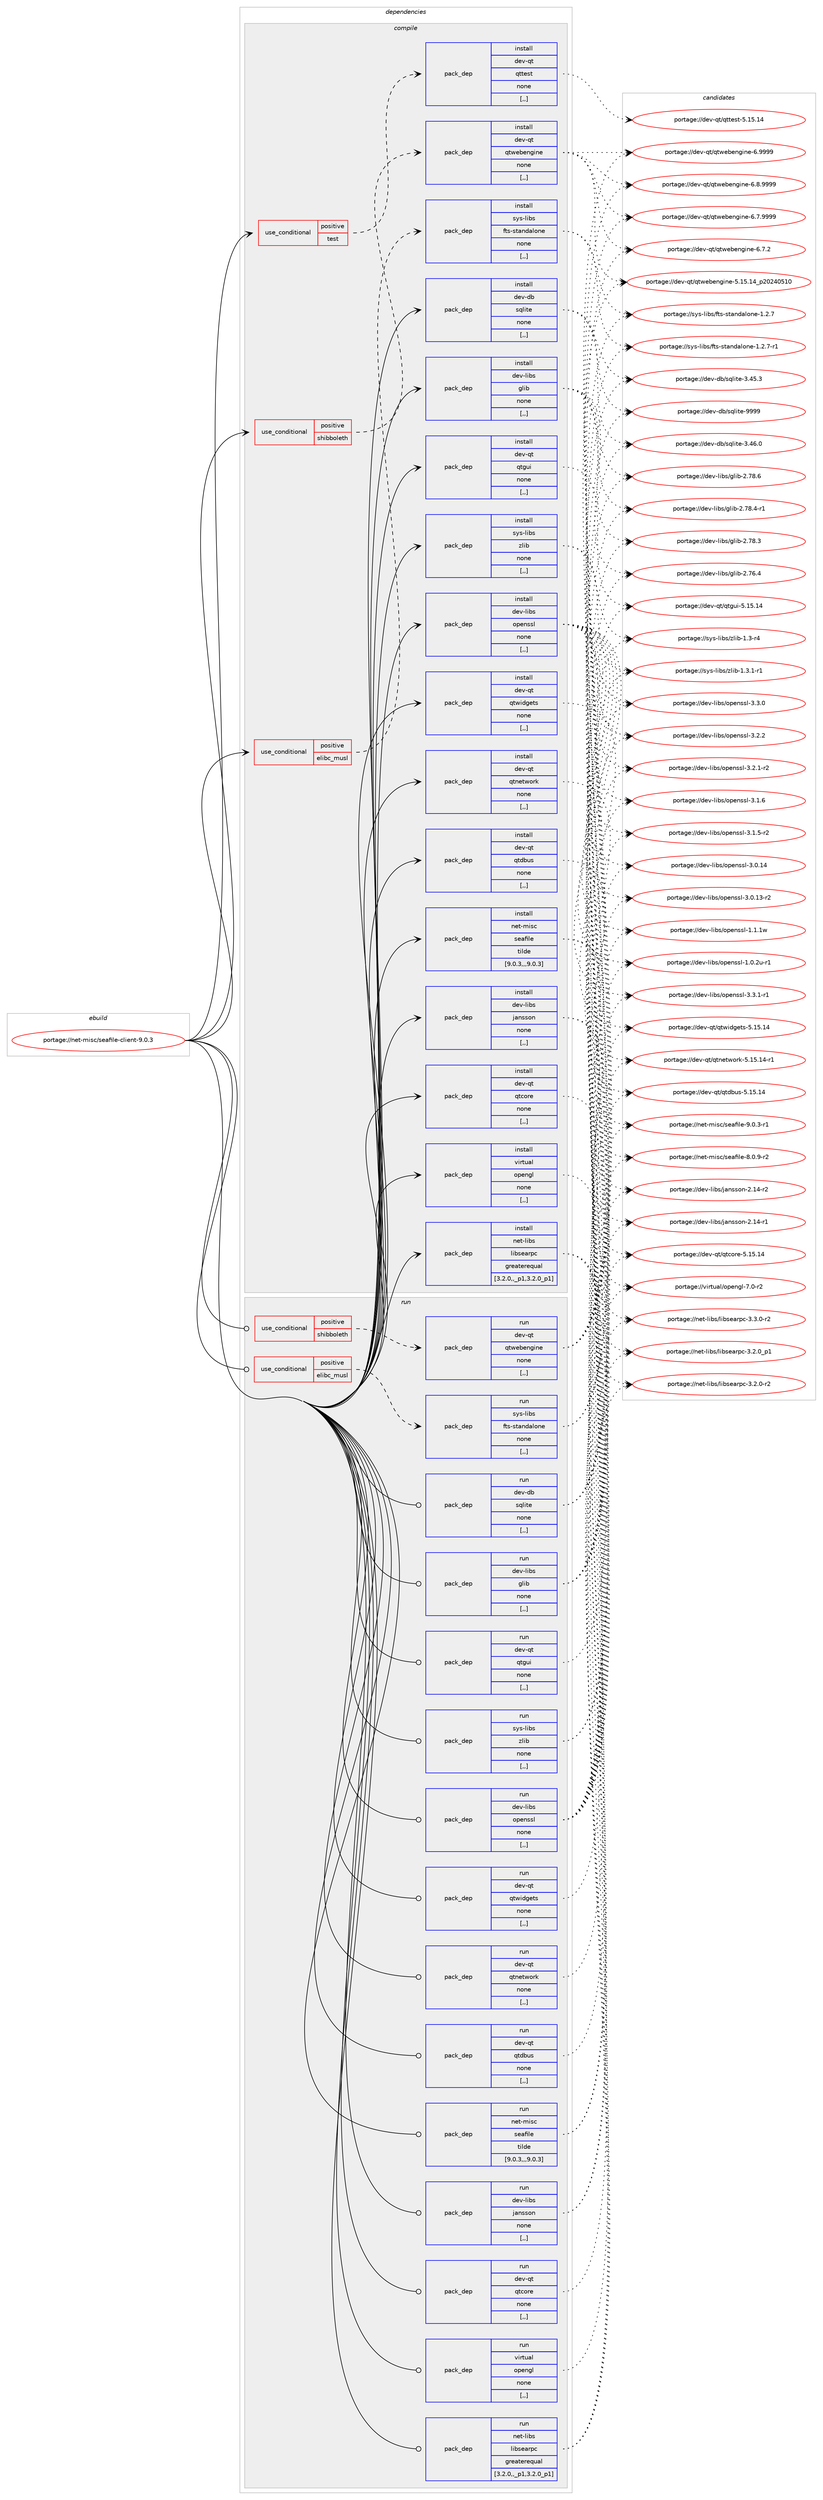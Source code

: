 digraph prolog {

# *************
# Graph options
# *************

newrank=true;
concentrate=true;
compound=true;
graph [rankdir=LR,fontname=Helvetica,fontsize=10,ranksep=1.5];#, ranksep=2.5, nodesep=0.2];
edge  [arrowhead=vee];
node  [fontname=Helvetica,fontsize=10];

# **********
# The ebuild
# **********

subgraph cluster_leftcol {
color=gray;
label=<<i>ebuild</i>>;
id [label="portage://net-misc/seafile-client-9.0.3", color=red, width=4, href="../net-misc/seafile-client-9.0.3.svg"];
}

# ****************
# The dependencies
# ****************

subgraph cluster_midcol {
color=gray;
label=<<i>dependencies</i>>;
subgraph cluster_compile {
fillcolor="#eeeeee";
style=filled;
label=<<i>compile</i>>;
subgraph cond98957 {
dependency375318 [label=<<TABLE BORDER="0" CELLBORDER="1" CELLSPACING="0" CELLPADDING="4"><TR><TD ROWSPAN="3" CELLPADDING="10">use_conditional</TD></TR><TR><TD>positive</TD></TR><TR><TD>elibc_musl</TD></TR></TABLE>>, shape=none, color=red];
subgraph pack273666 {
dependency375319 [label=<<TABLE BORDER="0" CELLBORDER="1" CELLSPACING="0" CELLPADDING="4" WIDTH="220"><TR><TD ROWSPAN="6" CELLPADDING="30">pack_dep</TD></TR><TR><TD WIDTH="110">install</TD></TR><TR><TD>sys-libs</TD></TR><TR><TD>fts-standalone</TD></TR><TR><TD>none</TD></TR><TR><TD>[,,]</TD></TR></TABLE>>, shape=none, color=blue];
}
dependency375318:e -> dependency375319:w [weight=20,style="dashed",arrowhead="vee"];
}
id:e -> dependency375318:w [weight=20,style="solid",arrowhead="vee"];
subgraph cond98958 {
dependency375320 [label=<<TABLE BORDER="0" CELLBORDER="1" CELLSPACING="0" CELLPADDING="4"><TR><TD ROWSPAN="3" CELLPADDING="10">use_conditional</TD></TR><TR><TD>positive</TD></TR><TR><TD>shibboleth</TD></TR></TABLE>>, shape=none, color=red];
subgraph pack273667 {
dependency375321 [label=<<TABLE BORDER="0" CELLBORDER="1" CELLSPACING="0" CELLPADDING="4" WIDTH="220"><TR><TD ROWSPAN="6" CELLPADDING="30">pack_dep</TD></TR><TR><TD WIDTH="110">install</TD></TR><TR><TD>dev-qt</TD></TR><TR><TD>qtwebengine</TD></TR><TR><TD>none</TD></TR><TR><TD>[,,]</TD></TR></TABLE>>, shape=none, color=blue];
}
dependency375320:e -> dependency375321:w [weight=20,style="dashed",arrowhead="vee"];
}
id:e -> dependency375320:w [weight=20,style="solid",arrowhead="vee"];
subgraph cond98959 {
dependency375322 [label=<<TABLE BORDER="0" CELLBORDER="1" CELLSPACING="0" CELLPADDING="4"><TR><TD ROWSPAN="3" CELLPADDING="10">use_conditional</TD></TR><TR><TD>positive</TD></TR><TR><TD>test</TD></TR></TABLE>>, shape=none, color=red];
subgraph pack273668 {
dependency375323 [label=<<TABLE BORDER="0" CELLBORDER="1" CELLSPACING="0" CELLPADDING="4" WIDTH="220"><TR><TD ROWSPAN="6" CELLPADDING="30">pack_dep</TD></TR><TR><TD WIDTH="110">install</TD></TR><TR><TD>dev-qt</TD></TR><TR><TD>qttest</TD></TR><TR><TD>none</TD></TR><TR><TD>[,,]</TD></TR></TABLE>>, shape=none, color=blue];
}
dependency375322:e -> dependency375323:w [weight=20,style="dashed",arrowhead="vee"];
}
id:e -> dependency375322:w [weight=20,style="solid",arrowhead="vee"];
subgraph pack273669 {
dependency375324 [label=<<TABLE BORDER="0" CELLBORDER="1" CELLSPACING="0" CELLPADDING="4" WIDTH="220"><TR><TD ROWSPAN="6" CELLPADDING="30">pack_dep</TD></TR><TR><TD WIDTH="110">install</TD></TR><TR><TD>dev-db</TD></TR><TR><TD>sqlite</TD></TR><TR><TD>none</TD></TR><TR><TD>[,,]</TD></TR></TABLE>>, shape=none, color=blue];
}
id:e -> dependency375324:w [weight=20,style="solid",arrowhead="vee"];
subgraph pack273670 {
dependency375325 [label=<<TABLE BORDER="0" CELLBORDER="1" CELLSPACING="0" CELLPADDING="4" WIDTH="220"><TR><TD ROWSPAN="6" CELLPADDING="30">pack_dep</TD></TR><TR><TD WIDTH="110">install</TD></TR><TR><TD>dev-libs</TD></TR><TR><TD>glib</TD></TR><TR><TD>none</TD></TR><TR><TD>[,,]</TD></TR></TABLE>>, shape=none, color=blue];
}
id:e -> dependency375325:w [weight=20,style="solid",arrowhead="vee"];
subgraph pack273671 {
dependency375326 [label=<<TABLE BORDER="0" CELLBORDER="1" CELLSPACING="0" CELLPADDING="4" WIDTH="220"><TR><TD ROWSPAN="6" CELLPADDING="30">pack_dep</TD></TR><TR><TD WIDTH="110">install</TD></TR><TR><TD>dev-libs</TD></TR><TR><TD>jansson</TD></TR><TR><TD>none</TD></TR><TR><TD>[,,]</TD></TR></TABLE>>, shape=none, color=blue];
}
id:e -> dependency375326:w [weight=20,style="solid",arrowhead="vee"];
subgraph pack273672 {
dependency375327 [label=<<TABLE BORDER="0" CELLBORDER="1" CELLSPACING="0" CELLPADDING="4" WIDTH="220"><TR><TD ROWSPAN="6" CELLPADDING="30">pack_dep</TD></TR><TR><TD WIDTH="110">install</TD></TR><TR><TD>dev-libs</TD></TR><TR><TD>openssl</TD></TR><TR><TD>none</TD></TR><TR><TD>[,,]</TD></TR></TABLE>>, shape=none, color=blue];
}
id:e -> dependency375327:w [weight=20,style="solid",arrowhead="vee"];
subgraph pack273673 {
dependency375328 [label=<<TABLE BORDER="0" CELLBORDER="1" CELLSPACING="0" CELLPADDING="4" WIDTH="220"><TR><TD ROWSPAN="6" CELLPADDING="30">pack_dep</TD></TR><TR><TD WIDTH="110">install</TD></TR><TR><TD>dev-qt</TD></TR><TR><TD>qtcore</TD></TR><TR><TD>none</TD></TR><TR><TD>[,,]</TD></TR></TABLE>>, shape=none, color=blue];
}
id:e -> dependency375328:w [weight=20,style="solid",arrowhead="vee"];
subgraph pack273674 {
dependency375329 [label=<<TABLE BORDER="0" CELLBORDER="1" CELLSPACING="0" CELLPADDING="4" WIDTH="220"><TR><TD ROWSPAN="6" CELLPADDING="30">pack_dep</TD></TR><TR><TD WIDTH="110">install</TD></TR><TR><TD>dev-qt</TD></TR><TR><TD>qtdbus</TD></TR><TR><TD>none</TD></TR><TR><TD>[,,]</TD></TR></TABLE>>, shape=none, color=blue];
}
id:e -> dependency375329:w [weight=20,style="solid",arrowhead="vee"];
subgraph pack273675 {
dependency375330 [label=<<TABLE BORDER="0" CELLBORDER="1" CELLSPACING="0" CELLPADDING="4" WIDTH="220"><TR><TD ROWSPAN="6" CELLPADDING="30">pack_dep</TD></TR><TR><TD WIDTH="110">install</TD></TR><TR><TD>dev-qt</TD></TR><TR><TD>qtgui</TD></TR><TR><TD>none</TD></TR><TR><TD>[,,]</TD></TR></TABLE>>, shape=none, color=blue];
}
id:e -> dependency375330:w [weight=20,style="solid",arrowhead="vee"];
subgraph pack273676 {
dependency375331 [label=<<TABLE BORDER="0" CELLBORDER="1" CELLSPACING="0" CELLPADDING="4" WIDTH="220"><TR><TD ROWSPAN="6" CELLPADDING="30">pack_dep</TD></TR><TR><TD WIDTH="110">install</TD></TR><TR><TD>dev-qt</TD></TR><TR><TD>qtnetwork</TD></TR><TR><TD>none</TD></TR><TR><TD>[,,]</TD></TR></TABLE>>, shape=none, color=blue];
}
id:e -> dependency375331:w [weight=20,style="solid",arrowhead="vee"];
subgraph pack273677 {
dependency375332 [label=<<TABLE BORDER="0" CELLBORDER="1" CELLSPACING="0" CELLPADDING="4" WIDTH="220"><TR><TD ROWSPAN="6" CELLPADDING="30">pack_dep</TD></TR><TR><TD WIDTH="110">install</TD></TR><TR><TD>dev-qt</TD></TR><TR><TD>qtwidgets</TD></TR><TR><TD>none</TD></TR><TR><TD>[,,]</TD></TR></TABLE>>, shape=none, color=blue];
}
id:e -> dependency375332:w [weight=20,style="solid",arrowhead="vee"];
subgraph pack273678 {
dependency375333 [label=<<TABLE BORDER="0" CELLBORDER="1" CELLSPACING="0" CELLPADDING="4" WIDTH="220"><TR><TD ROWSPAN="6" CELLPADDING="30">pack_dep</TD></TR><TR><TD WIDTH="110">install</TD></TR><TR><TD>net-libs</TD></TR><TR><TD>libsearpc</TD></TR><TR><TD>greaterequal</TD></TR><TR><TD>[3.2.0,,_p1,3.2.0_p1]</TD></TR></TABLE>>, shape=none, color=blue];
}
id:e -> dependency375333:w [weight=20,style="solid",arrowhead="vee"];
subgraph pack273679 {
dependency375334 [label=<<TABLE BORDER="0" CELLBORDER="1" CELLSPACING="0" CELLPADDING="4" WIDTH="220"><TR><TD ROWSPAN="6" CELLPADDING="30">pack_dep</TD></TR><TR><TD WIDTH="110">install</TD></TR><TR><TD>net-misc</TD></TR><TR><TD>seafile</TD></TR><TR><TD>tilde</TD></TR><TR><TD>[9.0.3,,,9.0.3]</TD></TR></TABLE>>, shape=none, color=blue];
}
id:e -> dependency375334:w [weight=20,style="solid",arrowhead="vee"];
subgraph pack273680 {
dependency375335 [label=<<TABLE BORDER="0" CELLBORDER="1" CELLSPACING="0" CELLPADDING="4" WIDTH="220"><TR><TD ROWSPAN="6" CELLPADDING="30">pack_dep</TD></TR><TR><TD WIDTH="110">install</TD></TR><TR><TD>sys-libs</TD></TR><TR><TD>zlib</TD></TR><TR><TD>none</TD></TR><TR><TD>[,,]</TD></TR></TABLE>>, shape=none, color=blue];
}
id:e -> dependency375335:w [weight=20,style="solid",arrowhead="vee"];
subgraph pack273681 {
dependency375336 [label=<<TABLE BORDER="0" CELLBORDER="1" CELLSPACING="0" CELLPADDING="4" WIDTH="220"><TR><TD ROWSPAN="6" CELLPADDING="30">pack_dep</TD></TR><TR><TD WIDTH="110">install</TD></TR><TR><TD>virtual</TD></TR><TR><TD>opengl</TD></TR><TR><TD>none</TD></TR><TR><TD>[,,]</TD></TR></TABLE>>, shape=none, color=blue];
}
id:e -> dependency375336:w [weight=20,style="solid",arrowhead="vee"];
}
subgraph cluster_compileandrun {
fillcolor="#eeeeee";
style=filled;
label=<<i>compile and run</i>>;
}
subgraph cluster_run {
fillcolor="#eeeeee";
style=filled;
label=<<i>run</i>>;
subgraph cond98960 {
dependency375337 [label=<<TABLE BORDER="0" CELLBORDER="1" CELLSPACING="0" CELLPADDING="4"><TR><TD ROWSPAN="3" CELLPADDING="10">use_conditional</TD></TR><TR><TD>positive</TD></TR><TR><TD>elibc_musl</TD></TR></TABLE>>, shape=none, color=red];
subgraph pack273682 {
dependency375338 [label=<<TABLE BORDER="0" CELLBORDER="1" CELLSPACING="0" CELLPADDING="4" WIDTH="220"><TR><TD ROWSPAN="6" CELLPADDING="30">pack_dep</TD></TR><TR><TD WIDTH="110">run</TD></TR><TR><TD>sys-libs</TD></TR><TR><TD>fts-standalone</TD></TR><TR><TD>none</TD></TR><TR><TD>[,,]</TD></TR></TABLE>>, shape=none, color=blue];
}
dependency375337:e -> dependency375338:w [weight=20,style="dashed",arrowhead="vee"];
}
id:e -> dependency375337:w [weight=20,style="solid",arrowhead="odot"];
subgraph cond98961 {
dependency375339 [label=<<TABLE BORDER="0" CELLBORDER="1" CELLSPACING="0" CELLPADDING="4"><TR><TD ROWSPAN="3" CELLPADDING="10">use_conditional</TD></TR><TR><TD>positive</TD></TR><TR><TD>shibboleth</TD></TR></TABLE>>, shape=none, color=red];
subgraph pack273683 {
dependency375340 [label=<<TABLE BORDER="0" CELLBORDER="1" CELLSPACING="0" CELLPADDING="4" WIDTH="220"><TR><TD ROWSPAN="6" CELLPADDING="30">pack_dep</TD></TR><TR><TD WIDTH="110">run</TD></TR><TR><TD>dev-qt</TD></TR><TR><TD>qtwebengine</TD></TR><TR><TD>none</TD></TR><TR><TD>[,,]</TD></TR></TABLE>>, shape=none, color=blue];
}
dependency375339:e -> dependency375340:w [weight=20,style="dashed",arrowhead="vee"];
}
id:e -> dependency375339:w [weight=20,style="solid",arrowhead="odot"];
subgraph pack273684 {
dependency375341 [label=<<TABLE BORDER="0" CELLBORDER="1" CELLSPACING="0" CELLPADDING="4" WIDTH="220"><TR><TD ROWSPAN="6" CELLPADDING="30">pack_dep</TD></TR><TR><TD WIDTH="110">run</TD></TR><TR><TD>dev-db</TD></TR><TR><TD>sqlite</TD></TR><TR><TD>none</TD></TR><TR><TD>[,,]</TD></TR></TABLE>>, shape=none, color=blue];
}
id:e -> dependency375341:w [weight=20,style="solid",arrowhead="odot"];
subgraph pack273685 {
dependency375342 [label=<<TABLE BORDER="0" CELLBORDER="1" CELLSPACING="0" CELLPADDING="4" WIDTH="220"><TR><TD ROWSPAN="6" CELLPADDING="30">pack_dep</TD></TR><TR><TD WIDTH="110">run</TD></TR><TR><TD>dev-libs</TD></TR><TR><TD>glib</TD></TR><TR><TD>none</TD></TR><TR><TD>[,,]</TD></TR></TABLE>>, shape=none, color=blue];
}
id:e -> dependency375342:w [weight=20,style="solid",arrowhead="odot"];
subgraph pack273686 {
dependency375343 [label=<<TABLE BORDER="0" CELLBORDER="1" CELLSPACING="0" CELLPADDING="4" WIDTH="220"><TR><TD ROWSPAN="6" CELLPADDING="30">pack_dep</TD></TR><TR><TD WIDTH="110">run</TD></TR><TR><TD>dev-libs</TD></TR><TR><TD>jansson</TD></TR><TR><TD>none</TD></TR><TR><TD>[,,]</TD></TR></TABLE>>, shape=none, color=blue];
}
id:e -> dependency375343:w [weight=20,style="solid",arrowhead="odot"];
subgraph pack273687 {
dependency375344 [label=<<TABLE BORDER="0" CELLBORDER="1" CELLSPACING="0" CELLPADDING="4" WIDTH="220"><TR><TD ROWSPAN="6" CELLPADDING="30">pack_dep</TD></TR><TR><TD WIDTH="110">run</TD></TR><TR><TD>dev-libs</TD></TR><TR><TD>openssl</TD></TR><TR><TD>none</TD></TR><TR><TD>[,,]</TD></TR></TABLE>>, shape=none, color=blue];
}
id:e -> dependency375344:w [weight=20,style="solid",arrowhead="odot"];
subgraph pack273688 {
dependency375345 [label=<<TABLE BORDER="0" CELLBORDER="1" CELLSPACING="0" CELLPADDING="4" WIDTH="220"><TR><TD ROWSPAN="6" CELLPADDING="30">pack_dep</TD></TR><TR><TD WIDTH="110">run</TD></TR><TR><TD>dev-qt</TD></TR><TR><TD>qtcore</TD></TR><TR><TD>none</TD></TR><TR><TD>[,,]</TD></TR></TABLE>>, shape=none, color=blue];
}
id:e -> dependency375345:w [weight=20,style="solid",arrowhead="odot"];
subgraph pack273689 {
dependency375346 [label=<<TABLE BORDER="0" CELLBORDER="1" CELLSPACING="0" CELLPADDING="4" WIDTH="220"><TR><TD ROWSPAN="6" CELLPADDING="30">pack_dep</TD></TR><TR><TD WIDTH="110">run</TD></TR><TR><TD>dev-qt</TD></TR><TR><TD>qtdbus</TD></TR><TR><TD>none</TD></TR><TR><TD>[,,]</TD></TR></TABLE>>, shape=none, color=blue];
}
id:e -> dependency375346:w [weight=20,style="solid",arrowhead="odot"];
subgraph pack273690 {
dependency375347 [label=<<TABLE BORDER="0" CELLBORDER="1" CELLSPACING="0" CELLPADDING="4" WIDTH="220"><TR><TD ROWSPAN="6" CELLPADDING="30">pack_dep</TD></TR><TR><TD WIDTH="110">run</TD></TR><TR><TD>dev-qt</TD></TR><TR><TD>qtgui</TD></TR><TR><TD>none</TD></TR><TR><TD>[,,]</TD></TR></TABLE>>, shape=none, color=blue];
}
id:e -> dependency375347:w [weight=20,style="solid",arrowhead="odot"];
subgraph pack273691 {
dependency375348 [label=<<TABLE BORDER="0" CELLBORDER="1" CELLSPACING="0" CELLPADDING="4" WIDTH="220"><TR><TD ROWSPAN="6" CELLPADDING="30">pack_dep</TD></TR><TR><TD WIDTH="110">run</TD></TR><TR><TD>dev-qt</TD></TR><TR><TD>qtnetwork</TD></TR><TR><TD>none</TD></TR><TR><TD>[,,]</TD></TR></TABLE>>, shape=none, color=blue];
}
id:e -> dependency375348:w [weight=20,style="solid",arrowhead="odot"];
subgraph pack273692 {
dependency375349 [label=<<TABLE BORDER="0" CELLBORDER="1" CELLSPACING="0" CELLPADDING="4" WIDTH="220"><TR><TD ROWSPAN="6" CELLPADDING="30">pack_dep</TD></TR><TR><TD WIDTH="110">run</TD></TR><TR><TD>dev-qt</TD></TR><TR><TD>qtwidgets</TD></TR><TR><TD>none</TD></TR><TR><TD>[,,]</TD></TR></TABLE>>, shape=none, color=blue];
}
id:e -> dependency375349:w [weight=20,style="solid",arrowhead="odot"];
subgraph pack273693 {
dependency375350 [label=<<TABLE BORDER="0" CELLBORDER="1" CELLSPACING="0" CELLPADDING="4" WIDTH="220"><TR><TD ROWSPAN="6" CELLPADDING="30">pack_dep</TD></TR><TR><TD WIDTH="110">run</TD></TR><TR><TD>net-libs</TD></TR><TR><TD>libsearpc</TD></TR><TR><TD>greaterequal</TD></TR><TR><TD>[3.2.0,,_p1,3.2.0_p1]</TD></TR></TABLE>>, shape=none, color=blue];
}
id:e -> dependency375350:w [weight=20,style="solid",arrowhead="odot"];
subgraph pack273694 {
dependency375351 [label=<<TABLE BORDER="0" CELLBORDER="1" CELLSPACING="0" CELLPADDING="4" WIDTH="220"><TR><TD ROWSPAN="6" CELLPADDING="30">pack_dep</TD></TR><TR><TD WIDTH="110">run</TD></TR><TR><TD>net-misc</TD></TR><TR><TD>seafile</TD></TR><TR><TD>tilde</TD></TR><TR><TD>[9.0.3,,,9.0.3]</TD></TR></TABLE>>, shape=none, color=blue];
}
id:e -> dependency375351:w [weight=20,style="solid",arrowhead="odot"];
subgraph pack273695 {
dependency375352 [label=<<TABLE BORDER="0" CELLBORDER="1" CELLSPACING="0" CELLPADDING="4" WIDTH="220"><TR><TD ROWSPAN="6" CELLPADDING="30">pack_dep</TD></TR><TR><TD WIDTH="110">run</TD></TR><TR><TD>sys-libs</TD></TR><TR><TD>zlib</TD></TR><TR><TD>none</TD></TR><TR><TD>[,,]</TD></TR></TABLE>>, shape=none, color=blue];
}
id:e -> dependency375352:w [weight=20,style="solid",arrowhead="odot"];
subgraph pack273696 {
dependency375353 [label=<<TABLE BORDER="0" CELLBORDER="1" CELLSPACING="0" CELLPADDING="4" WIDTH="220"><TR><TD ROWSPAN="6" CELLPADDING="30">pack_dep</TD></TR><TR><TD WIDTH="110">run</TD></TR><TR><TD>virtual</TD></TR><TR><TD>opengl</TD></TR><TR><TD>none</TD></TR><TR><TD>[,,]</TD></TR></TABLE>>, shape=none, color=blue];
}
id:e -> dependency375353:w [weight=20,style="solid",arrowhead="odot"];
}
}

# **************
# The candidates
# **************

subgraph cluster_choices {
rank=same;
color=gray;
label=<<i>candidates</i>>;

subgraph choice273666 {
color=black;
nodesep=1;
choice1151211154510810598115471021161154511511697110100971081111101014549465046554511449 [label="portage://sys-libs/fts-standalone-1.2.7-r1", color=red, width=4,href="../sys-libs/fts-standalone-1.2.7-r1.svg"];
choice115121115451081059811547102116115451151169711010097108111110101454946504655 [label="portage://sys-libs/fts-standalone-1.2.7", color=red, width=4,href="../sys-libs/fts-standalone-1.2.7.svg"];
dependency375319:e -> choice1151211154510810598115471021161154511511697110100971081111101014549465046554511449:w [style=dotted,weight="100"];
dependency375319:e -> choice115121115451081059811547102116115451151169711010097108111110101454946504655:w [style=dotted,weight="100"];
}
subgraph choice273667 {
color=black;
nodesep=1;
choice10010111845113116471131161191019810111010310511010145544657575757 [label="portage://dev-qt/qtwebengine-6.9999", color=red, width=4,href="../dev-qt/qtwebengine-6.9999.svg"];
choice100101118451131164711311611910198101110103105110101455446564657575757 [label="portage://dev-qt/qtwebengine-6.8.9999", color=red, width=4,href="../dev-qt/qtwebengine-6.8.9999.svg"];
choice100101118451131164711311611910198101110103105110101455446554657575757 [label="portage://dev-qt/qtwebengine-6.7.9999", color=red, width=4,href="../dev-qt/qtwebengine-6.7.9999.svg"];
choice100101118451131164711311611910198101110103105110101455446554650 [label="portage://dev-qt/qtwebengine-6.7.2", color=red, width=4,href="../dev-qt/qtwebengine-6.7.2.svg"];
choice1001011184511311647113116119101981011101031051101014553464953464952951125048505248534948 [label="portage://dev-qt/qtwebengine-5.15.14_p20240510", color=red, width=4,href="../dev-qt/qtwebengine-5.15.14_p20240510.svg"];
dependency375321:e -> choice10010111845113116471131161191019810111010310511010145544657575757:w [style=dotted,weight="100"];
dependency375321:e -> choice100101118451131164711311611910198101110103105110101455446564657575757:w [style=dotted,weight="100"];
dependency375321:e -> choice100101118451131164711311611910198101110103105110101455446554657575757:w [style=dotted,weight="100"];
dependency375321:e -> choice100101118451131164711311611910198101110103105110101455446554650:w [style=dotted,weight="100"];
dependency375321:e -> choice1001011184511311647113116119101981011101031051101014553464953464952951125048505248534948:w [style=dotted,weight="100"];
}
subgraph choice273668 {
color=black;
nodesep=1;
choice10010111845113116471131161161011151164553464953464952 [label="portage://dev-qt/qttest-5.15.14", color=red, width=4,href="../dev-qt/qttest-5.15.14.svg"];
dependency375323:e -> choice10010111845113116471131161161011151164553464953464952:w [style=dotted,weight="100"];
}
subgraph choice273669 {
color=black;
nodesep=1;
choice1001011184510098471151131081051161014557575757 [label="portage://dev-db/sqlite-9999", color=red, width=4,href="../dev-db/sqlite-9999.svg"];
choice10010111845100984711511310810511610145514652544648 [label="portage://dev-db/sqlite-3.46.0", color=red, width=4,href="../dev-db/sqlite-3.46.0.svg"];
choice10010111845100984711511310810511610145514652534651 [label="portage://dev-db/sqlite-3.45.3", color=red, width=4,href="../dev-db/sqlite-3.45.3.svg"];
dependency375324:e -> choice1001011184510098471151131081051161014557575757:w [style=dotted,weight="100"];
dependency375324:e -> choice10010111845100984711511310810511610145514652544648:w [style=dotted,weight="100"];
dependency375324:e -> choice10010111845100984711511310810511610145514652534651:w [style=dotted,weight="100"];
}
subgraph choice273670 {
color=black;
nodesep=1;
choice1001011184510810598115471031081059845504655564654 [label="portage://dev-libs/glib-2.78.6", color=red, width=4,href="../dev-libs/glib-2.78.6.svg"];
choice10010111845108105981154710310810598455046555646524511449 [label="portage://dev-libs/glib-2.78.4-r1", color=red, width=4,href="../dev-libs/glib-2.78.4-r1.svg"];
choice1001011184510810598115471031081059845504655564651 [label="portage://dev-libs/glib-2.78.3", color=red, width=4,href="../dev-libs/glib-2.78.3.svg"];
choice1001011184510810598115471031081059845504655544652 [label="portage://dev-libs/glib-2.76.4", color=red, width=4,href="../dev-libs/glib-2.76.4.svg"];
dependency375325:e -> choice1001011184510810598115471031081059845504655564654:w [style=dotted,weight="100"];
dependency375325:e -> choice10010111845108105981154710310810598455046555646524511449:w [style=dotted,weight="100"];
dependency375325:e -> choice1001011184510810598115471031081059845504655564651:w [style=dotted,weight="100"];
dependency375325:e -> choice1001011184510810598115471031081059845504655544652:w [style=dotted,weight="100"];
}
subgraph choice273671 {
color=black;
nodesep=1;
choice1001011184510810598115471069711011511511111045504649524511450 [label="portage://dev-libs/jansson-2.14-r2", color=red, width=4,href="../dev-libs/jansson-2.14-r2.svg"];
choice1001011184510810598115471069711011511511111045504649524511449 [label="portage://dev-libs/jansson-2.14-r1", color=red, width=4,href="../dev-libs/jansson-2.14-r1.svg"];
dependency375326:e -> choice1001011184510810598115471069711011511511111045504649524511450:w [style=dotted,weight="100"];
dependency375326:e -> choice1001011184510810598115471069711011511511111045504649524511449:w [style=dotted,weight="100"];
}
subgraph choice273672 {
color=black;
nodesep=1;
choice1001011184510810598115471111121011101151151084551465146494511449 [label="portage://dev-libs/openssl-3.3.1-r1", color=red, width=4,href="../dev-libs/openssl-3.3.1-r1.svg"];
choice100101118451081059811547111112101110115115108455146514648 [label="portage://dev-libs/openssl-3.3.0", color=red, width=4,href="../dev-libs/openssl-3.3.0.svg"];
choice100101118451081059811547111112101110115115108455146504650 [label="portage://dev-libs/openssl-3.2.2", color=red, width=4,href="../dev-libs/openssl-3.2.2.svg"];
choice1001011184510810598115471111121011101151151084551465046494511450 [label="portage://dev-libs/openssl-3.2.1-r2", color=red, width=4,href="../dev-libs/openssl-3.2.1-r2.svg"];
choice100101118451081059811547111112101110115115108455146494654 [label="portage://dev-libs/openssl-3.1.6", color=red, width=4,href="../dev-libs/openssl-3.1.6.svg"];
choice1001011184510810598115471111121011101151151084551464946534511450 [label="portage://dev-libs/openssl-3.1.5-r2", color=red, width=4,href="../dev-libs/openssl-3.1.5-r2.svg"];
choice10010111845108105981154711111210111011511510845514648464952 [label="portage://dev-libs/openssl-3.0.14", color=red, width=4,href="../dev-libs/openssl-3.0.14.svg"];
choice100101118451081059811547111112101110115115108455146484649514511450 [label="portage://dev-libs/openssl-3.0.13-r2", color=red, width=4,href="../dev-libs/openssl-3.0.13-r2.svg"];
choice100101118451081059811547111112101110115115108454946494649119 [label="portage://dev-libs/openssl-1.1.1w", color=red, width=4,href="../dev-libs/openssl-1.1.1w.svg"];
choice1001011184510810598115471111121011101151151084549464846501174511449 [label="portage://dev-libs/openssl-1.0.2u-r1", color=red, width=4,href="../dev-libs/openssl-1.0.2u-r1.svg"];
dependency375327:e -> choice1001011184510810598115471111121011101151151084551465146494511449:w [style=dotted,weight="100"];
dependency375327:e -> choice100101118451081059811547111112101110115115108455146514648:w [style=dotted,weight="100"];
dependency375327:e -> choice100101118451081059811547111112101110115115108455146504650:w [style=dotted,weight="100"];
dependency375327:e -> choice1001011184510810598115471111121011101151151084551465046494511450:w [style=dotted,weight="100"];
dependency375327:e -> choice100101118451081059811547111112101110115115108455146494654:w [style=dotted,weight="100"];
dependency375327:e -> choice1001011184510810598115471111121011101151151084551464946534511450:w [style=dotted,weight="100"];
dependency375327:e -> choice10010111845108105981154711111210111011511510845514648464952:w [style=dotted,weight="100"];
dependency375327:e -> choice100101118451081059811547111112101110115115108455146484649514511450:w [style=dotted,weight="100"];
dependency375327:e -> choice100101118451081059811547111112101110115115108454946494649119:w [style=dotted,weight="100"];
dependency375327:e -> choice1001011184510810598115471111121011101151151084549464846501174511449:w [style=dotted,weight="100"];
}
subgraph choice273673 {
color=black;
nodesep=1;
choice1001011184511311647113116991111141014553464953464952 [label="portage://dev-qt/qtcore-5.15.14", color=red, width=4,href="../dev-qt/qtcore-5.15.14.svg"];
dependency375328:e -> choice1001011184511311647113116991111141014553464953464952:w [style=dotted,weight="100"];
}
subgraph choice273674 {
color=black;
nodesep=1;
choice1001011184511311647113116100981171154553464953464952 [label="portage://dev-qt/qtdbus-5.15.14", color=red, width=4,href="../dev-qt/qtdbus-5.15.14.svg"];
dependency375329:e -> choice1001011184511311647113116100981171154553464953464952:w [style=dotted,weight="100"];
}
subgraph choice273675 {
color=black;
nodesep=1;
choice10010111845113116471131161031171054553464953464952 [label="portage://dev-qt/qtgui-5.15.14", color=red, width=4,href="../dev-qt/qtgui-5.15.14.svg"];
dependency375330:e -> choice10010111845113116471131161031171054553464953464952:w [style=dotted,weight="100"];
}
subgraph choice273676 {
color=black;
nodesep=1;
choice100101118451131164711311611010111611911111410745534649534649524511449 [label="portage://dev-qt/qtnetwork-5.15.14-r1", color=red, width=4,href="../dev-qt/qtnetwork-5.15.14-r1.svg"];
dependency375331:e -> choice100101118451131164711311611010111611911111410745534649534649524511449:w [style=dotted,weight="100"];
}
subgraph choice273677 {
color=black;
nodesep=1;
choice10010111845113116471131161191051001031011161154553464953464952 [label="portage://dev-qt/qtwidgets-5.15.14", color=red, width=4,href="../dev-qt/qtwidgets-5.15.14.svg"];
dependency375332:e -> choice10010111845113116471131161191051001031011161154553464953464952:w [style=dotted,weight="100"];
}
subgraph choice273678 {
color=black;
nodesep=1;
choice1101011164510810598115471081059811510197114112994551465146484511450 [label="portage://net-libs/libsearpc-3.3.0-r2", color=red, width=4,href="../net-libs/libsearpc-3.3.0-r2.svg"];
choice1101011164510810598115471081059811510197114112994551465046489511249 [label="portage://net-libs/libsearpc-3.2.0_p1", color=red, width=4,href="../net-libs/libsearpc-3.2.0_p1.svg"];
choice1101011164510810598115471081059811510197114112994551465046484511450 [label="portage://net-libs/libsearpc-3.2.0-r2", color=red, width=4,href="../net-libs/libsearpc-3.2.0-r2.svg"];
dependency375333:e -> choice1101011164510810598115471081059811510197114112994551465146484511450:w [style=dotted,weight="100"];
dependency375333:e -> choice1101011164510810598115471081059811510197114112994551465046489511249:w [style=dotted,weight="100"];
dependency375333:e -> choice1101011164510810598115471081059811510197114112994551465046484511450:w [style=dotted,weight="100"];
}
subgraph choice273679 {
color=black;
nodesep=1;
choice110101116451091051159947115101971021051081014557464846514511449 [label="portage://net-misc/seafile-9.0.3-r1", color=red, width=4,href="../net-misc/seafile-9.0.3-r1.svg"];
choice110101116451091051159947115101971021051081014556464846574511450 [label="portage://net-misc/seafile-8.0.9-r2", color=red, width=4,href="../net-misc/seafile-8.0.9-r2.svg"];
dependency375334:e -> choice110101116451091051159947115101971021051081014557464846514511449:w [style=dotted,weight="100"];
dependency375334:e -> choice110101116451091051159947115101971021051081014556464846574511450:w [style=dotted,weight="100"];
}
subgraph choice273680 {
color=black;
nodesep=1;
choice115121115451081059811547122108105984549465146494511449 [label="portage://sys-libs/zlib-1.3.1-r1", color=red, width=4,href="../sys-libs/zlib-1.3.1-r1.svg"];
choice11512111545108105981154712210810598454946514511452 [label="portage://sys-libs/zlib-1.3-r4", color=red, width=4,href="../sys-libs/zlib-1.3-r4.svg"];
dependency375335:e -> choice115121115451081059811547122108105984549465146494511449:w [style=dotted,weight="100"];
dependency375335:e -> choice11512111545108105981154712210810598454946514511452:w [style=dotted,weight="100"];
}
subgraph choice273681 {
color=black;
nodesep=1;
choice1181051141161179710847111112101110103108455546484511450 [label="portage://virtual/opengl-7.0-r2", color=red, width=4,href="../virtual/opengl-7.0-r2.svg"];
dependency375336:e -> choice1181051141161179710847111112101110103108455546484511450:w [style=dotted,weight="100"];
}
subgraph choice273682 {
color=black;
nodesep=1;
choice1151211154510810598115471021161154511511697110100971081111101014549465046554511449 [label="portage://sys-libs/fts-standalone-1.2.7-r1", color=red, width=4,href="../sys-libs/fts-standalone-1.2.7-r1.svg"];
choice115121115451081059811547102116115451151169711010097108111110101454946504655 [label="portage://sys-libs/fts-standalone-1.2.7", color=red, width=4,href="../sys-libs/fts-standalone-1.2.7.svg"];
dependency375338:e -> choice1151211154510810598115471021161154511511697110100971081111101014549465046554511449:w [style=dotted,weight="100"];
dependency375338:e -> choice115121115451081059811547102116115451151169711010097108111110101454946504655:w [style=dotted,weight="100"];
}
subgraph choice273683 {
color=black;
nodesep=1;
choice10010111845113116471131161191019810111010310511010145544657575757 [label="portage://dev-qt/qtwebengine-6.9999", color=red, width=4,href="../dev-qt/qtwebengine-6.9999.svg"];
choice100101118451131164711311611910198101110103105110101455446564657575757 [label="portage://dev-qt/qtwebengine-6.8.9999", color=red, width=4,href="../dev-qt/qtwebengine-6.8.9999.svg"];
choice100101118451131164711311611910198101110103105110101455446554657575757 [label="portage://dev-qt/qtwebengine-6.7.9999", color=red, width=4,href="../dev-qt/qtwebengine-6.7.9999.svg"];
choice100101118451131164711311611910198101110103105110101455446554650 [label="portage://dev-qt/qtwebengine-6.7.2", color=red, width=4,href="../dev-qt/qtwebengine-6.7.2.svg"];
choice1001011184511311647113116119101981011101031051101014553464953464952951125048505248534948 [label="portage://dev-qt/qtwebengine-5.15.14_p20240510", color=red, width=4,href="../dev-qt/qtwebengine-5.15.14_p20240510.svg"];
dependency375340:e -> choice10010111845113116471131161191019810111010310511010145544657575757:w [style=dotted,weight="100"];
dependency375340:e -> choice100101118451131164711311611910198101110103105110101455446564657575757:w [style=dotted,weight="100"];
dependency375340:e -> choice100101118451131164711311611910198101110103105110101455446554657575757:w [style=dotted,weight="100"];
dependency375340:e -> choice100101118451131164711311611910198101110103105110101455446554650:w [style=dotted,weight="100"];
dependency375340:e -> choice1001011184511311647113116119101981011101031051101014553464953464952951125048505248534948:w [style=dotted,weight="100"];
}
subgraph choice273684 {
color=black;
nodesep=1;
choice1001011184510098471151131081051161014557575757 [label="portage://dev-db/sqlite-9999", color=red, width=4,href="../dev-db/sqlite-9999.svg"];
choice10010111845100984711511310810511610145514652544648 [label="portage://dev-db/sqlite-3.46.0", color=red, width=4,href="../dev-db/sqlite-3.46.0.svg"];
choice10010111845100984711511310810511610145514652534651 [label="portage://dev-db/sqlite-3.45.3", color=red, width=4,href="../dev-db/sqlite-3.45.3.svg"];
dependency375341:e -> choice1001011184510098471151131081051161014557575757:w [style=dotted,weight="100"];
dependency375341:e -> choice10010111845100984711511310810511610145514652544648:w [style=dotted,weight="100"];
dependency375341:e -> choice10010111845100984711511310810511610145514652534651:w [style=dotted,weight="100"];
}
subgraph choice273685 {
color=black;
nodesep=1;
choice1001011184510810598115471031081059845504655564654 [label="portage://dev-libs/glib-2.78.6", color=red, width=4,href="../dev-libs/glib-2.78.6.svg"];
choice10010111845108105981154710310810598455046555646524511449 [label="portage://dev-libs/glib-2.78.4-r1", color=red, width=4,href="../dev-libs/glib-2.78.4-r1.svg"];
choice1001011184510810598115471031081059845504655564651 [label="portage://dev-libs/glib-2.78.3", color=red, width=4,href="../dev-libs/glib-2.78.3.svg"];
choice1001011184510810598115471031081059845504655544652 [label="portage://dev-libs/glib-2.76.4", color=red, width=4,href="../dev-libs/glib-2.76.4.svg"];
dependency375342:e -> choice1001011184510810598115471031081059845504655564654:w [style=dotted,weight="100"];
dependency375342:e -> choice10010111845108105981154710310810598455046555646524511449:w [style=dotted,weight="100"];
dependency375342:e -> choice1001011184510810598115471031081059845504655564651:w [style=dotted,weight="100"];
dependency375342:e -> choice1001011184510810598115471031081059845504655544652:w [style=dotted,weight="100"];
}
subgraph choice273686 {
color=black;
nodesep=1;
choice1001011184510810598115471069711011511511111045504649524511450 [label="portage://dev-libs/jansson-2.14-r2", color=red, width=4,href="../dev-libs/jansson-2.14-r2.svg"];
choice1001011184510810598115471069711011511511111045504649524511449 [label="portage://dev-libs/jansson-2.14-r1", color=red, width=4,href="../dev-libs/jansson-2.14-r1.svg"];
dependency375343:e -> choice1001011184510810598115471069711011511511111045504649524511450:w [style=dotted,weight="100"];
dependency375343:e -> choice1001011184510810598115471069711011511511111045504649524511449:w [style=dotted,weight="100"];
}
subgraph choice273687 {
color=black;
nodesep=1;
choice1001011184510810598115471111121011101151151084551465146494511449 [label="portage://dev-libs/openssl-3.3.1-r1", color=red, width=4,href="../dev-libs/openssl-3.3.1-r1.svg"];
choice100101118451081059811547111112101110115115108455146514648 [label="portage://dev-libs/openssl-3.3.0", color=red, width=4,href="../dev-libs/openssl-3.3.0.svg"];
choice100101118451081059811547111112101110115115108455146504650 [label="portage://dev-libs/openssl-3.2.2", color=red, width=4,href="../dev-libs/openssl-3.2.2.svg"];
choice1001011184510810598115471111121011101151151084551465046494511450 [label="portage://dev-libs/openssl-3.2.1-r2", color=red, width=4,href="../dev-libs/openssl-3.2.1-r2.svg"];
choice100101118451081059811547111112101110115115108455146494654 [label="portage://dev-libs/openssl-3.1.6", color=red, width=4,href="../dev-libs/openssl-3.1.6.svg"];
choice1001011184510810598115471111121011101151151084551464946534511450 [label="portage://dev-libs/openssl-3.1.5-r2", color=red, width=4,href="../dev-libs/openssl-3.1.5-r2.svg"];
choice10010111845108105981154711111210111011511510845514648464952 [label="portage://dev-libs/openssl-3.0.14", color=red, width=4,href="../dev-libs/openssl-3.0.14.svg"];
choice100101118451081059811547111112101110115115108455146484649514511450 [label="portage://dev-libs/openssl-3.0.13-r2", color=red, width=4,href="../dev-libs/openssl-3.0.13-r2.svg"];
choice100101118451081059811547111112101110115115108454946494649119 [label="portage://dev-libs/openssl-1.1.1w", color=red, width=4,href="../dev-libs/openssl-1.1.1w.svg"];
choice1001011184510810598115471111121011101151151084549464846501174511449 [label="portage://dev-libs/openssl-1.0.2u-r1", color=red, width=4,href="../dev-libs/openssl-1.0.2u-r1.svg"];
dependency375344:e -> choice1001011184510810598115471111121011101151151084551465146494511449:w [style=dotted,weight="100"];
dependency375344:e -> choice100101118451081059811547111112101110115115108455146514648:w [style=dotted,weight="100"];
dependency375344:e -> choice100101118451081059811547111112101110115115108455146504650:w [style=dotted,weight="100"];
dependency375344:e -> choice1001011184510810598115471111121011101151151084551465046494511450:w [style=dotted,weight="100"];
dependency375344:e -> choice100101118451081059811547111112101110115115108455146494654:w [style=dotted,weight="100"];
dependency375344:e -> choice1001011184510810598115471111121011101151151084551464946534511450:w [style=dotted,weight="100"];
dependency375344:e -> choice10010111845108105981154711111210111011511510845514648464952:w [style=dotted,weight="100"];
dependency375344:e -> choice100101118451081059811547111112101110115115108455146484649514511450:w [style=dotted,weight="100"];
dependency375344:e -> choice100101118451081059811547111112101110115115108454946494649119:w [style=dotted,weight="100"];
dependency375344:e -> choice1001011184510810598115471111121011101151151084549464846501174511449:w [style=dotted,weight="100"];
}
subgraph choice273688 {
color=black;
nodesep=1;
choice1001011184511311647113116991111141014553464953464952 [label="portage://dev-qt/qtcore-5.15.14", color=red, width=4,href="../dev-qt/qtcore-5.15.14.svg"];
dependency375345:e -> choice1001011184511311647113116991111141014553464953464952:w [style=dotted,weight="100"];
}
subgraph choice273689 {
color=black;
nodesep=1;
choice1001011184511311647113116100981171154553464953464952 [label="portage://dev-qt/qtdbus-5.15.14", color=red, width=4,href="../dev-qt/qtdbus-5.15.14.svg"];
dependency375346:e -> choice1001011184511311647113116100981171154553464953464952:w [style=dotted,weight="100"];
}
subgraph choice273690 {
color=black;
nodesep=1;
choice10010111845113116471131161031171054553464953464952 [label="portage://dev-qt/qtgui-5.15.14", color=red, width=4,href="../dev-qt/qtgui-5.15.14.svg"];
dependency375347:e -> choice10010111845113116471131161031171054553464953464952:w [style=dotted,weight="100"];
}
subgraph choice273691 {
color=black;
nodesep=1;
choice100101118451131164711311611010111611911111410745534649534649524511449 [label="portage://dev-qt/qtnetwork-5.15.14-r1", color=red, width=4,href="../dev-qt/qtnetwork-5.15.14-r1.svg"];
dependency375348:e -> choice100101118451131164711311611010111611911111410745534649534649524511449:w [style=dotted,weight="100"];
}
subgraph choice273692 {
color=black;
nodesep=1;
choice10010111845113116471131161191051001031011161154553464953464952 [label="portage://dev-qt/qtwidgets-5.15.14", color=red, width=4,href="../dev-qt/qtwidgets-5.15.14.svg"];
dependency375349:e -> choice10010111845113116471131161191051001031011161154553464953464952:w [style=dotted,weight="100"];
}
subgraph choice273693 {
color=black;
nodesep=1;
choice1101011164510810598115471081059811510197114112994551465146484511450 [label="portage://net-libs/libsearpc-3.3.0-r2", color=red, width=4,href="../net-libs/libsearpc-3.3.0-r2.svg"];
choice1101011164510810598115471081059811510197114112994551465046489511249 [label="portage://net-libs/libsearpc-3.2.0_p1", color=red, width=4,href="../net-libs/libsearpc-3.2.0_p1.svg"];
choice1101011164510810598115471081059811510197114112994551465046484511450 [label="portage://net-libs/libsearpc-3.2.0-r2", color=red, width=4,href="../net-libs/libsearpc-3.2.0-r2.svg"];
dependency375350:e -> choice1101011164510810598115471081059811510197114112994551465146484511450:w [style=dotted,weight="100"];
dependency375350:e -> choice1101011164510810598115471081059811510197114112994551465046489511249:w [style=dotted,weight="100"];
dependency375350:e -> choice1101011164510810598115471081059811510197114112994551465046484511450:w [style=dotted,weight="100"];
}
subgraph choice273694 {
color=black;
nodesep=1;
choice110101116451091051159947115101971021051081014557464846514511449 [label="portage://net-misc/seafile-9.0.3-r1", color=red, width=4,href="../net-misc/seafile-9.0.3-r1.svg"];
choice110101116451091051159947115101971021051081014556464846574511450 [label="portage://net-misc/seafile-8.0.9-r2", color=red, width=4,href="../net-misc/seafile-8.0.9-r2.svg"];
dependency375351:e -> choice110101116451091051159947115101971021051081014557464846514511449:w [style=dotted,weight="100"];
dependency375351:e -> choice110101116451091051159947115101971021051081014556464846574511450:w [style=dotted,weight="100"];
}
subgraph choice273695 {
color=black;
nodesep=1;
choice115121115451081059811547122108105984549465146494511449 [label="portage://sys-libs/zlib-1.3.1-r1", color=red, width=4,href="../sys-libs/zlib-1.3.1-r1.svg"];
choice11512111545108105981154712210810598454946514511452 [label="portage://sys-libs/zlib-1.3-r4", color=red, width=4,href="../sys-libs/zlib-1.3-r4.svg"];
dependency375352:e -> choice115121115451081059811547122108105984549465146494511449:w [style=dotted,weight="100"];
dependency375352:e -> choice11512111545108105981154712210810598454946514511452:w [style=dotted,weight="100"];
}
subgraph choice273696 {
color=black;
nodesep=1;
choice1181051141161179710847111112101110103108455546484511450 [label="portage://virtual/opengl-7.0-r2", color=red, width=4,href="../virtual/opengl-7.0-r2.svg"];
dependency375353:e -> choice1181051141161179710847111112101110103108455546484511450:w [style=dotted,weight="100"];
}
}

}
